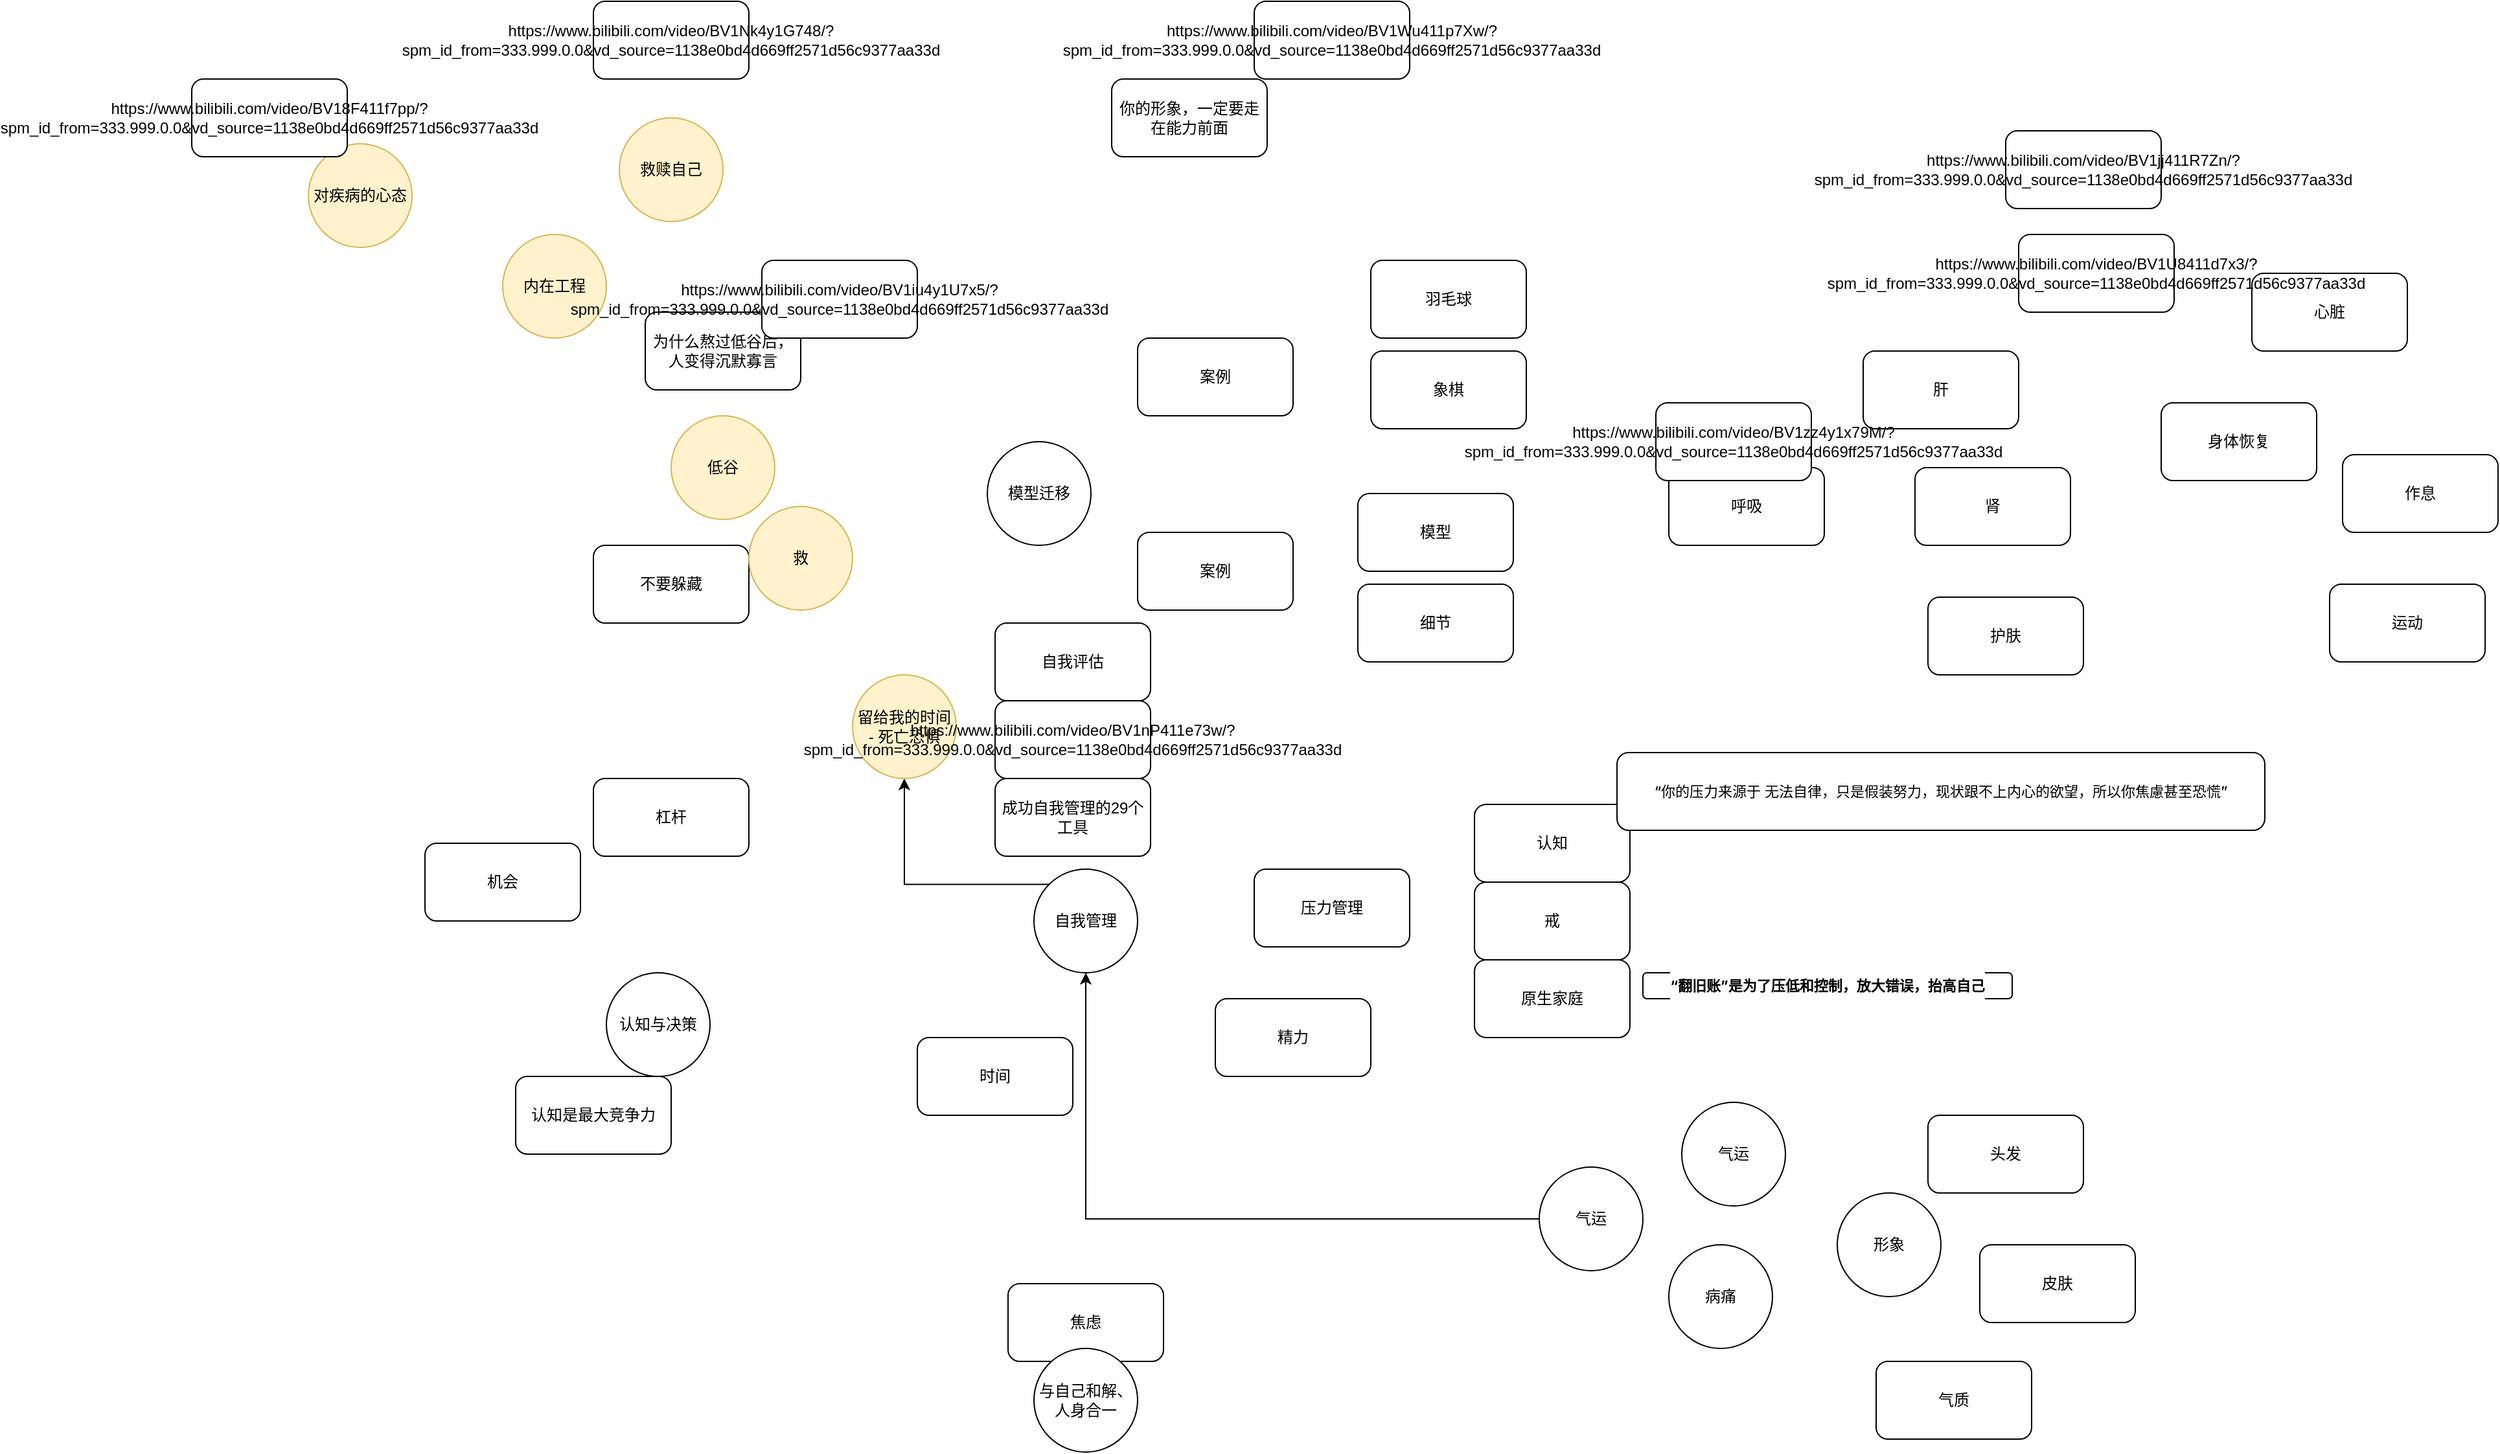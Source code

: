 <mxfile version="21.6.6" type="github">
  <diagram name="第 1 页" id="dakM9nL8LV4iqTdno8jL">
    <mxGraphModel dx="2620" dy="2172" grid="1" gridSize="10" guides="1" tooltips="1" connect="1" arrows="1" fold="1" page="1" pageScale="1" pageWidth="827" pageHeight="1169" math="0" shadow="0">
      <root>
        <mxCell id="0" />
        <mxCell id="1" parent="0" />
        <mxCell id="mPqD-2F0gGFnDQa81UJL-1" value="自我评估" style="rounded=1;whiteSpace=wrap;html=1;" parent="1" vertex="1">
          <mxGeometry x="380" y="190" width="120" height="60" as="geometry" />
        </mxCell>
        <mxCell id="mPqD-2F0gGFnDQa81UJL-28" style="edgeStyle=orthogonalEdgeStyle;rounded=0;orthogonalLoop=1;jettySize=auto;html=1;exitX=0;exitY=0;exitDx=0;exitDy=0;" parent="1" source="mPqD-2F0gGFnDQa81UJL-2" target="mPqD-2F0gGFnDQa81UJL-27" edge="1">
          <mxGeometry relative="1" as="geometry" />
        </mxCell>
        <mxCell id="mPqD-2F0gGFnDQa81UJL-2" value="自我管理" style="ellipse;whiteSpace=wrap;html=1;aspect=fixed;" parent="1" vertex="1">
          <mxGeometry x="410" y="380" width="80" height="80" as="geometry" />
        </mxCell>
        <mxCell id="mPqD-2F0gGFnDQa81UJL-3" value="认知与决策" style="ellipse;whiteSpace=wrap;html=1;aspect=fixed;" parent="1" vertex="1">
          <mxGeometry x="80" y="460" width="80" height="80" as="geometry" />
        </mxCell>
        <mxCell id="mPqD-2F0gGFnDQa81UJL-4" value="机会" style="rounded=1;whiteSpace=wrap;html=1;" parent="1" vertex="1">
          <mxGeometry x="-60" y="360" width="120" height="60" as="geometry" />
        </mxCell>
        <mxCell id="mPqD-2F0gGFnDQa81UJL-5" value="杠杆" style="rounded=1;whiteSpace=wrap;html=1;" parent="1" vertex="1">
          <mxGeometry x="70" y="310" width="120" height="60" as="geometry" />
        </mxCell>
        <mxCell id="mPqD-2F0gGFnDQa81UJL-7" value="压力管理" style="rounded=1;whiteSpace=wrap;html=1;" parent="1" vertex="1">
          <mxGeometry x="580" y="380" width="120" height="60" as="geometry" />
        </mxCell>
        <mxCell id="mPqD-2F0gGFnDQa81UJL-8" value="精力" style="rounded=1;whiteSpace=wrap;html=1;" parent="1" vertex="1">
          <mxGeometry x="550" y="480" width="120" height="60" as="geometry" />
        </mxCell>
        <mxCell id="mPqD-2F0gGFnDQa81UJL-9" value="时间" style="rounded=1;whiteSpace=wrap;html=1;" parent="1" vertex="1">
          <mxGeometry x="320" y="510" width="120" height="60" as="geometry" />
        </mxCell>
        <mxCell id="mPqD-2F0gGFnDQa81UJL-10" value="模型迁移" style="ellipse;whiteSpace=wrap;html=1;aspect=fixed;" parent="1" vertex="1">
          <mxGeometry x="374" y="50" width="80" height="80" as="geometry" />
        </mxCell>
        <mxCell id="mPqD-2F0gGFnDQa81UJL-11" value="案例" style="rounded=1;whiteSpace=wrap;html=1;" parent="1" vertex="1">
          <mxGeometry x="490" y="-30" width="120" height="60" as="geometry" />
        </mxCell>
        <mxCell id="mPqD-2F0gGFnDQa81UJL-12" value="羽毛球" style="rounded=1;whiteSpace=wrap;html=1;" parent="1" vertex="1">
          <mxGeometry x="670" y="-90" width="120" height="60" as="geometry" />
        </mxCell>
        <mxCell id="mPqD-2F0gGFnDQa81UJL-13" value="象棋" style="rounded=1;whiteSpace=wrap;html=1;" parent="1" vertex="1">
          <mxGeometry x="670" y="-20" width="120" height="60" as="geometry" />
        </mxCell>
        <mxCell id="mPqD-2F0gGFnDQa81UJL-14" value="案例" style="rounded=1;whiteSpace=wrap;html=1;" parent="1" vertex="1">
          <mxGeometry x="490" y="120" width="120" height="60" as="geometry" />
        </mxCell>
        <mxCell id="mPqD-2F0gGFnDQa81UJL-15" value="模型" style="rounded=1;whiteSpace=wrap;html=1;" parent="1" vertex="1">
          <mxGeometry x="660" y="90" width="120" height="60" as="geometry" />
        </mxCell>
        <mxCell id="mPqD-2F0gGFnDQa81UJL-16" value="细节" style="rounded=1;whiteSpace=wrap;html=1;" parent="1" vertex="1">
          <mxGeometry x="660" y="160" width="120" height="60" as="geometry" />
        </mxCell>
        <mxCell id="mPqD-2F0gGFnDQa81UJL-17" value="认知" style="rounded=1;whiteSpace=wrap;html=1;" parent="1" vertex="1">
          <mxGeometry x="750" y="330" width="120" height="60" as="geometry" />
        </mxCell>
        <mxCell id="mPqD-2F0gGFnDQa81UJL-18" value="戒" style="rounded=1;whiteSpace=wrap;html=1;" parent="1" vertex="1">
          <mxGeometry x="750" y="390" width="120" height="60" as="geometry" />
        </mxCell>
        <mxCell id="mPqD-2F0gGFnDQa81UJL-19" value="病痛" style="ellipse;whiteSpace=wrap;html=1;aspect=fixed;" parent="1" vertex="1">
          <mxGeometry x="900" y="670" width="80" height="80" as="geometry" />
        </mxCell>
        <mxCell id="mPqD-2F0gGFnDQa81UJL-22" style="edgeStyle=orthogonalEdgeStyle;rounded=0;orthogonalLoop=1;jettySize=auto;html=1;exitX=0;exitY=0.5;exitDx=0;exitDy=0;entryX=0.5;entryY=1;entryDx=0;entryDy=0;" parent="1" source="mPqD-2F0gGFnDQa81UJL-20" target="mPqD-2F0gGFnDQa81UJL-2" edge="1">
          <mxGeometry relative="1" as="geometry" />
        </mxCell>
        <mxCell id="mPqD-2F0gGFnDQa81UJL-20" value="气运" style="ellipse;whiteSpace=wrap;html=1;aspect=fixed;" parent="1" vertex="1">
          <mxGeometry x="800" y="610" width="80" height="80" as="geometry" />
        </mxCell>
        <mxCell id="mPqD-2F0gGFnDQa81UJL-21" value="气运" style="ellipse;whiteSpace=wrap;html=1;aspect=fixed;" parent="1" vertex="1">
          <mxGeometry x="910" y="560" width="80" height="80" as="geometry" />
        </mxCell>
        <mxCell id="mPqD-2F0gGFnDQa81UJL-23" value="形象" style="ellipse;whiteSpace=wrap;html=1;aspect=fixed;" parent="1" vertex="1">
          <mxGeometry x="1030" y="630" width="80" height="80" as="geometry" />
        </mxCell>
        <mxCell id="mPqD-2F0gGFnDQa81UJL-24" value="头发" style="rounded=1;whiteSpace=wrap;html=1;" parent="1" vertex="1">
          <mxGeometry x="1100" y="570" width="120" height="60" as="geometry" />
        </mxCell>
        <mxCell id="mPqD-2F0gGFnDQa81UJL-25" value="皮肤" style="rounded=1;whiteSpace=wrap;html=1;" parent="1" vertex="1">
          <mxGeometry x="1140" y="670" width="120" height="60" as="geometry" />
        </mxCell>
        <mxCell id="mPqD-2F0gGFnDQa81UJL-26" value="气质" style="rounded=1;whiteSpace=wrap;html=1;" parent="1" vertex="1">
          <mxGeometry x="1060" y="760" width="120" height="60" as="geometry" />
        </mxCell>
        <mxCell id="mPqD-2F0gGFnDQa81UJL-27" value="留给我的时间 - 死亡恐惧" style="ellipse;whiteSpace=wrap;html=1;aspect=fixed;fillColor=#fff2cc;strokeColor=#d6b656;" parent="1" vertex="1">
          <mxGeometry x="270" y="230" width="80" height="80" as="geometry" />
        </mxCell>
        <mxCell id="mPqD-2F0gGFnDQa81UJL-29" value="原生家庭" style="rounded=1;whiteSpace=wrap;html=1;" parent="1" vertex="1">
          <mxGeometry x="750" y="450" width="120" height="60" as="geometry" />
        </mxCell>
        <mxCell id="mPqD-2F0gGFnDQa81UJL-30" value="&lt;h1 style=&quot;margin: 0px 0px 6px; color: var(--text1); padding: 0px; font-family: -apple-system, BlinkMacSystemFont, &amp;quot;Helvetica Neue&amp;quot;, Helvetica, Arial, &amp;quot;PingFang SC&amp;quot;, &amp;quot;Hiragino Sans GB&amp;quot;, &amp;quot;Microsoft YaHei&amp;quot;, sans-serif; -webkit-font-smoothing: antialiased; line-height: 34px; overflow: hidden; text-overflow: ellipsis; text-align: start; background-color: rgb(255, 255, 255);&quot; data-v-4f1c0915=&quot;&quot; class=&quot;video-title&quot; title=&quot;“翻旧账”是为了压低和控制，放大错误，抬高自己&quot;&gt;&lt;font style=&quot;font-size: 11px;&quot;&gt;“翻旧账”是为了压低和控制，放大错误，抬高自己&lt;/font&gt;&lt;/h1&gt;" style="rounded=1;whiteSpace=wrap;html=1;" parent="1" vertex="1">
          <mxGeometry x="880" y="460" width="285" height="20" as="geometry" />
        </mxCell>
        <mxCell id="mPqD-2F0gGFnDQa81UJL-31" value="&lt;h1 style=&quot;margin: 0px 0px 6px; color: var(--text1); font-weight: 500; padding: 0px; font-family: -apple-system, BlinkMacSystemFont, &amp;quot;Helvetica Neue&amp;quot;, Helvetica, Arial, &amp;quot;PingFang SC&amp;quot;, &amp;quot;Hiragino Sans GB&amp;quot;, &amp;quot;Microsoft YaHei&amp;quot;, sans-serif; -webkit-font-smoothing: antialiased; line-height: 34px; overflow: hidden; text-overflow: ellipsis; text-align: start; background-color: rgb(255, 255, 255);&quot; data-v-4f1c0915=&quot;&quot; class=&quot;video-title&quot; title=&quot;“你的压力来源于 无法自律，只是假装努力，现状跟不上内心的欲望，所以你焦慮甚至恐慌”&quot;&gt;&lt;font style=&quot;font-size: 11px;&quot;&gt;“你的压力来源于 无法自律，只是假装努力，现状跟不上内心的欲望，所以你焦慮甚至恐慌”&lt;/font&gt;&lt;/h1&gt;" style="rounded=1;whiteSpace=wrap;html=1;" parent="1" vertex="1">
          <mxGeometry x="860" y="290" width="500" height="60" as="geometry" />
        </mxCell>
        <mxCell id="mPqD-2F0gGFnDQa81UJL-32" value="不要躲藏" style="rounded=1;whiteSpace=wrap;html=1;" parent="1" vertex="1">
          <mxGeometry x="70" y="130" width="120" height="60" as="geometry" />
        </mxCell>
        <mxCell id="mPqD-2F0gGFnDQa81UJL-33" value="救" style="ellipse;whiteSpace=wrap;html=1;aspect=fixed;fillColor=#fff2cc;strokeColor=#d6b656;" parent="1" vertex="1">
          <mxGeometry x="190" y="100" width="80" height="80" as="geometry" />
        </mxCell>
        <mxCell id="mPqD-2F0gGFnDQa81UJL-34" value="认知是最大竞争力" style="rounded=1;whiteSpace=wrap;html=1;" parent="1" vertex="1">
          <mxGeometry x="10" y="540" width="120" height="60" as="geometry" />
        </mxCell>
        <mxCell id="mPqD-2F0gGFnDQa81UJL-35" value="身体恢复" style="rounded=1;whiteSpace=wrap;html=1;" parent="1" vertex="1">
          <mxGeometry x="1280" y="20" width="120" height="60" as="geometry" />
        </mxCell>
        <mxCell id="mPqD-2F0gGFnDQa81UJL-36" value="成功自我管理的29个工具" style="rounded=1;whiteSpace=wrap;html=1;" parent="1" vertex="1">
          <mxGeometry x="380" y="310" width="120" height="60" as="geometry" />
        </mxCell>
        <mxCell id="mPqD-2F0gGFnDQa81UJL-37" value="https://www.bilibili.com/video/BV1nP411e73w/?spm_id_from=333.999.0.0&amp;amp;vd_source=1138e0bd4d669ff2571d56c9377aa33d" style="rounded=1;whiteSpace=wrap;html=1;" parent="1" vertex="1">
          <mxGeometry x="380" y="250" width="120" height="60" as="geometry" />
        </mxCell>
        <mxCell id="oojp53osQ3FEO0hUYnJl-1" value="焦虑" style="rounded=1;whiteSpace=wrap;html=1;" vertex="1" parent="1">
          <mxGeometry x="390" y="700" width="120" height="60" as="geometry" />
        </mxCell>
        <mxCell id="oojp53osQ3FEO0hUYnJl-2" value="与自己和解、人身合一" style="ellipse;whiteSpace=wrap;html=1;aspect=fixed;" vertex="1" parent="1">
          <mxGeometry x="410" y="750" width="80" height="80" as="geometry" />
        </mxCell>
        <mxCell id="oojp53osQ3FEO0hUYnJl-3" value="肝" style="rounded=1;whiteSpace=wrap;html=1;" vertex="1" parent="1">
          <mxGeometry x="1050" y="-20" width="120" height="60" as="geometry" />
        </mxCell>
        <mxCell id="oojp53osQ3FEO0hUYnJl-4" value="肾" style="rounded=1;whiteSpace=wrap;html=1;" vertex="1" parent="1">
          <mxGeometry x="1090" y="70" width="120" height="60" as="geometry" />
        </mxCell>
        <mxCell id="oojp53osQ3FEO0hUYnJl-5" value="护肤" style="rounded=1;whiteSpace=wrap;html=1;" vertex="1" parent="1">
          <mxGeometry x="1100" y="170" width="120" height="60" as="geometry" />
        </mxCell>
        <mxCell id="oojp53osQ3FEO0hUYnJl-6" value="作息" style="rounded=1;whiteSpace=wrap;html=1;" vertex="1" parent="1">
          <mxGeometry x="1420" y="60" width="120" height="60" as="geometry" />
        </mxCell>
        <mxCell id="oojp53osQ3FEO0hUYnJl-7" value="心脏" style="rounded=1;whiteSpace=wrap;html=1;" vertex="1" parent="1">
          <mxGeometry x="1350" y="-80" width="120" height="60" as="geometry" />
        </mxCell>
        <mxCell id="oojp53osQ3FEO0hUYnJl-8" value="运动" style="rounded=1;whiteSpace=wrap;html=1;" vertex="1" parent="1">
          <mxGeometry x="1410" y="160" width="120" height="60" as="geometry" />
        </mxCell>
        <mxCell id="oojp53osQ3FEO0hUYnJl-9" value="https://www.bilibili.com/video/BV1U8411d7x3/?spm_id_from=333.999.0.0&amp;amp;vd_source=1138e0bd4d669ff2571d56c9377aa33d" style="rounded=1;whiteSpace=wrap;html=1;" vertex="1" parent="1">
          <mxGeometry x="1170" y="-110" width="120" height="60" as="geometry" />
        </mxCell>
        <mxCell id="oojp53osQ3FEO0hUYnJl-10" value="https://www.bilibili.com/video/BV1jj411R7Zn/?spm_id_from=333.999.0.0&amp;amp;vd_source=1138e0bd4d669ff2571d56c9377aa33d" style="rounded=1;whiteSpace=wrap;html=1;" vertex="1" parent="1">
          <mxGeometry x="1160" y="-190" width="120" height="60" as="geometry" />
        </mxCell>
        <mxCell id="oojp53osQ3FEO0hUYnJl-11" value="你的形象，一定要走在能力前面" style="rounded=1;whiteSpace=wrap;html=1;" vertex="1" parent="1">
          <mxGeometry x="470" y="-230" width="120" height="60" as="geometry" />
        </mxCell>
        <mxCell id="oojp53osQ3FEO0hUYnJl-12" value="https://www.bilibili.com/video/BV1Wu411p7Xw/?spm_id_from=333.999.0.0&amp;amp;vd_source=1138e0bd4d669ff2571d56c9377aa33d" style="rounded=1;whiteSpace=wrap;html=1;" vertex="1" parent="1">
          <mxGeometry x="580" y="-290" width="120" height="60" as="geometry" />
        </mxCell>
        <mxCell id="oojp53osQ3FEO0hUYnJl-13" value="内在工程" style="ellipse;whiteSpace=wrap;html=1;aspect=fixed;fillColor=#fff2cc;strokeColor=#d6b656;" vertex="1" parent="1">
          <mxGeometry y="-110" width="80" height="80" as="geometry" />
        </mxCell>
        <mxCell id="oojp53osQ3FEO0hUYnJl-14" value="对疾病的心态" style="ellipse;whiteSpace=wrap;html=1;aspect=fixed;fillColor=#fff2cc;strokeColor=#d6b656;" vertex="1" parent="1">
          <mxGeometry x="-150" y="-180" width="80" height="80" as="geometry" />
        </mxCell>
        <mxCell id="oojp53osQ3FEO0hUYnJl-15" value="https://www.bilibili.com/video/BV1Nk4y1G748/?spm_id_from=333.999.0.0&amp;amp;vd_source=1138e0bd4d669ff2571d56c9377aa33d" style="rounded=1;whiteSpace=wrap;html=1;" vertex="1" parent="1">
          <mxGeometry x="70" y="-290" width="120" height="60" as="geometry" />
        </mxCell>
        <mxCell id="oojp53osQ3FEO0hUYnJl-16" value="救赎自己" style="ellipse;whiteSpace=wrap;html=1;aspect=fixed;fillColor=#fff2cc;strokeColor=#d6b656;" vertex="1" parent="1">
          <mxGeometry x="90" y="-200" width="80" height="80" as="geometry" />
        </mxCell>
        <mxCell id="oojp53osQ3FEO0hUYnJl-17" value="https://www.bilibili.com/video/BV18F411f7pp/?spm_id_from=333.999.0.0&amp;amp;vd_source=1138e0bd4d669ff2571d56c9377aa33d" style="rounded=1;whiteSpace=wrap;html=1;" vertex="1" parent="1">
          <mxGeometry x="-240" y="-230" width="120" height="60" as="geometry" />
        </mxCell>
        <mxCell id="oojp53osQ3FEO0hUYnJl-18" value="低谷" style="ellipse;whiteSpace=wrap;html=1;aspect=fixed;fillColor=#fff2cc;strokeColor=#d6b656;" vertex="1" parent="1">
          <mxGeometry x="130" y="30" width="80" height="80" as="geometry" />
        </mxCell>
        <mxCell id="oojp53osQ3FEO0hUYnJl-19" value="为什么熬过低谷后，人变得沉默寡言" style="rounded=1;whiteSpace=wrap;html=1;" vertex="1" parent="1">
          <mxGeometry x="110" y="-50" width="120" height="60" as="geometry" />
        </mxCell>
        <mxCell id="oojp53osQ3FEO0hUYnJl-20" value="https://www.bilibili.com/video/BV1iu4y1U7x5/?spm_id_from=333.999.0.0&amp;amp;vd_source=1138e0bd4d669ff2571d56c9377aa33d" style="rounded=1;whiteSpace=wrap;html=1;" vertex="1" parent="1">
          <mxGeometry x="200" y="-90" width="120" height="60" as="geometry" />
        </mxCell>
        <mxCell id="oojp53osQ3FEO0hUYnJl-21" value="呼吸" style="rounded=1;whiteSpace=wrap;html=1;" vertex="1" parent="1">
          <mxGeometry x="900" y="70" width="120" height="60" as="geometry" />
        </mxCell>
        <mxCell id="oojp53osQ3FEO0hUYnJl-22" value="https://www.bilibili.com/video/BV1zz4y1x79M/?spm_id_from=333.999.0.0&amp;amp;vd_source=1138e0bd4d669ff2571d56c9377aa33d" style="rounded=1;whiteSpace=wrap;html=1;" vertex="1" parent="1">
          <mxGeometry x="890" y="20" width="120" height="60" as="geometry" />
        </mxCell>
      </root>
    </mxGraphModel>
  </diagram>
</mxfile>
